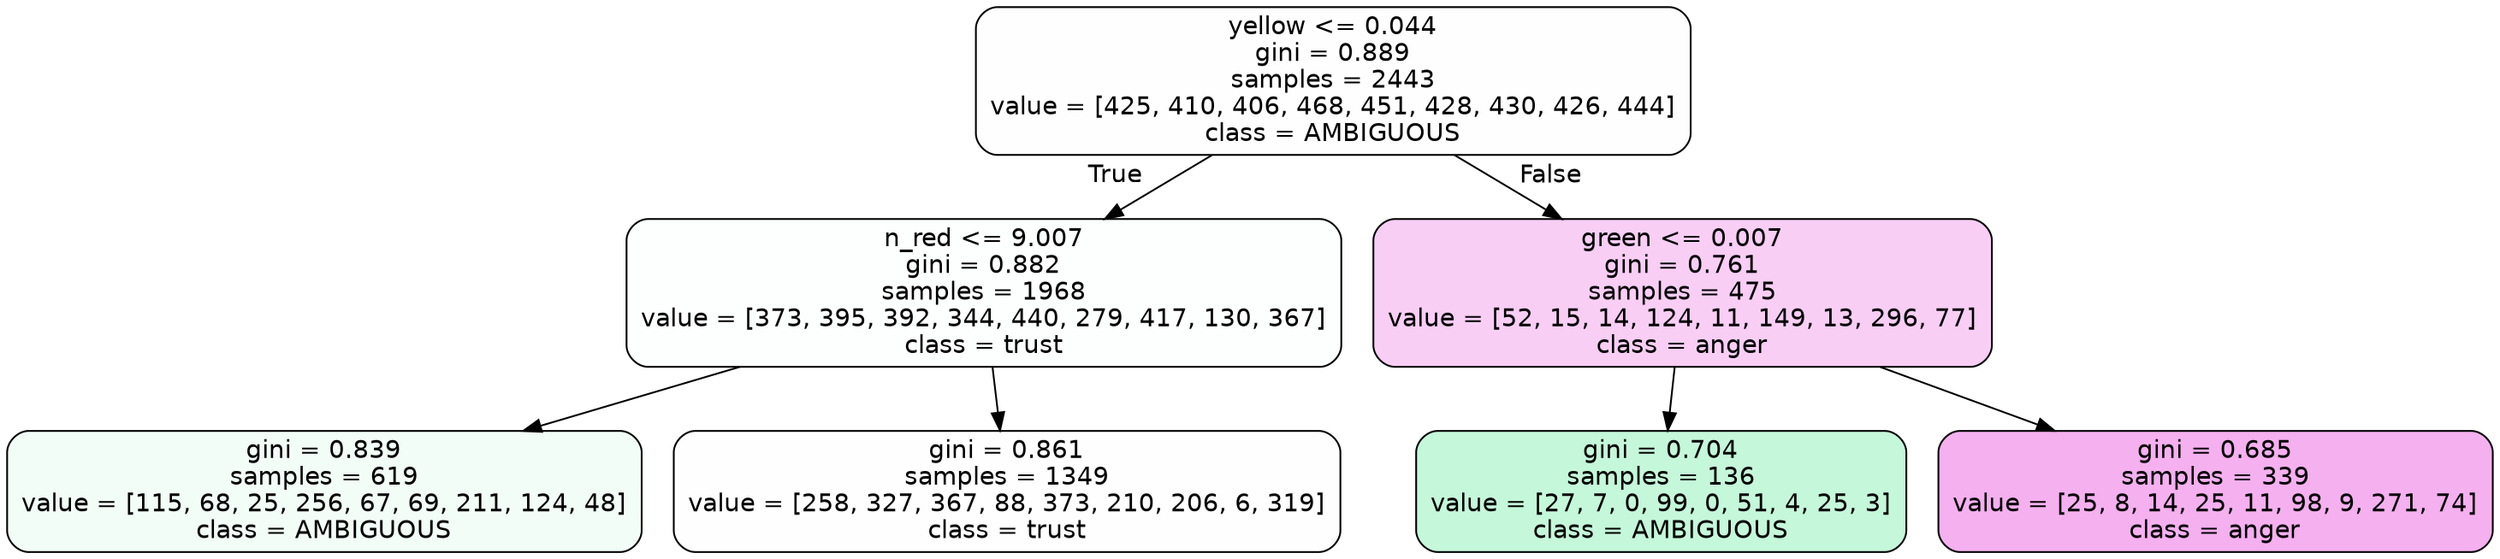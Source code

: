 digraph Tree {
node [shape=box, style="filled, rounded", color="black", fontname=helvetica] ;
edge [fontname=helvetica] ;
0 [label="yellow <= 0.044\ngini = 0.889\nsamples = 2443\nvalue = [425, 410, 406, 468, 451, 428, 430, 426, 444]\nclass = AMBIGUOUS", fillcolor="#39e58101"] ;
1 [label="n_red <= 9.007\ngini = 0.882\nsamples = 1968\nvalue = [373, 395, 392, 344, 440, 279, 417, 130, 367]\nclass = trust", fillcolor="#39d7e502"] ;
0 -> 1 [labeldistance=2.5, labelangle=45, headlabel="True"] ;
2 [label="gini = 0.839\nsamples = 619\nvalue = [115, 68, 25, 256, 67, 69, 211, 124, 48]\nclass = AMBIGUOUS", fillcolor="#39e5810f"] ;
1 -> 2 ;
3 [label="gini = 0.861\nsamples = 1349\nvalue = [258, 327, 367, 88, 373, 210, 206, 6, 319]\nclass = trust", fillcolor="#39d7e501"] ;
1 -> 3 ;
4 [label="green <= 0.007\ngini = 0.761\nsamples = 475\nvalue = [52, 15, 14, 124, 11, 149, 13, 296, 77]\nclass = anger", fillcolor="#e539d73e"] ;
0 -> 4 [labeldistance=2.5, labelangle=-45, headlabel="False"] ;
5 [label="gini = 0.704\nsamples = 136\nvalue = [27, 7, 0, 99, 0, 51, 4, 25, 3]\nclass = AMBIGUOUS", fillcolor="#39e5814a"] ;
4 -> 5 ;
6 [label="gini = 0.685\nsamples = 339\nvalue = [25, 8, 14, 25, 11, 98, 9, 271, 74]\nclass = anger", fillcolor="#e539d765"] ;
4 -> 6 ;
}